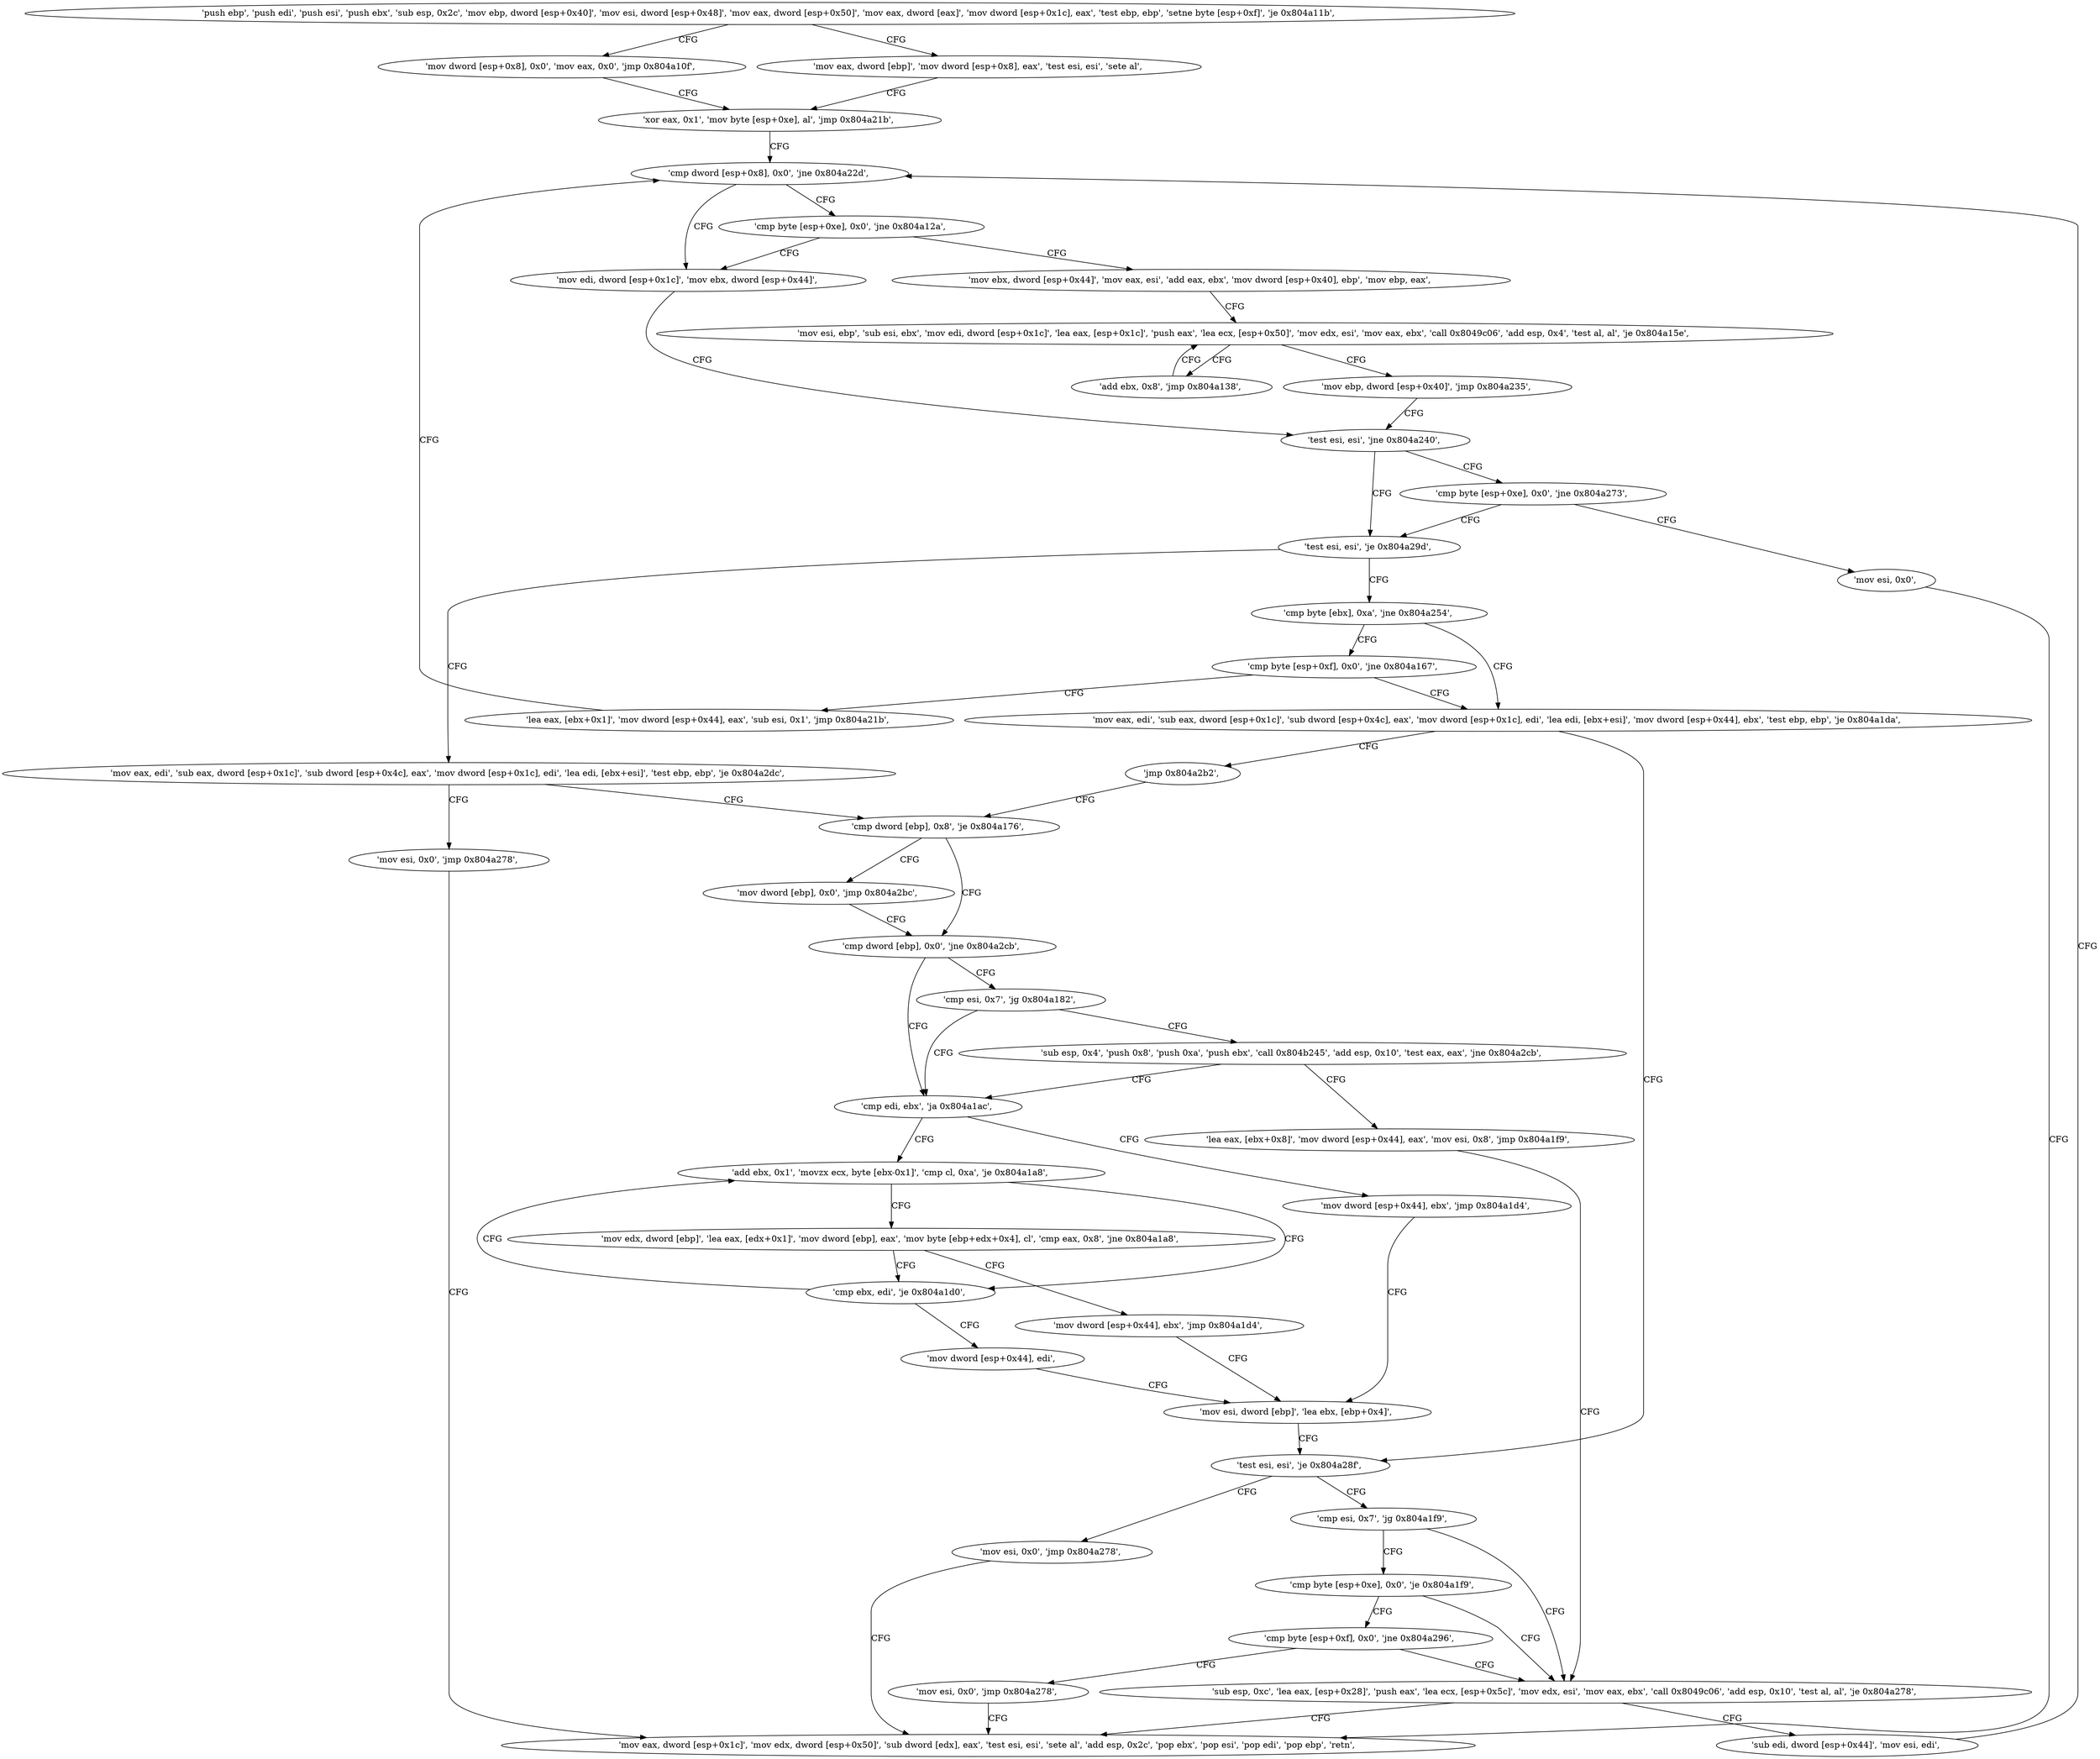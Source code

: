 digraph "func" {
"134521057" [label = "'push ebp', 'push edi', 'push esi', 'push ebx', 'sub esp, 0x2c', 'mov ebp, dword [esp+0x40]', 'mov esi, dword [esp+0x48]', 'mov eax, dword [esp+0x50]', 'mov eax, dword [eax]', 'mov dword [esp+0x1c], eax', 'test ebp, ebp', 'setne byte [esp+0xf]', 'je 0x804a11b', " ]
"134521115" [label = "'mov dword [esp+0x8], 0x0', 'mov eax, 0x0', 'jmp 0x804a10f', " ]
"134521091" [label = "'mov eax, dword [ebp]', 'mov dword [esp+0x8], eax', 'test esi, esi', 'sete al', " ]
"134521103" [label = "'xor eax, 0x1', 'mov byte [esp+0xe], al', 'jmp 0x804a21b', " ]
"134521371" [label = "'cmp dword [esp+0x8], 0x0', 'jne 0x804a22d', " ]
"134521389" [label = "'mov edi, dword [esp+0x1c]', 'mov ebx, dword [esp+0x44]', " ]
"134521378" [label = "'cmp byte [esp+0xe], 0x0', 'jne 0x804a12a', " ]
"134521397" [label = "'test esi, esi', 'jne 0x804a240', " ]
"134521130" [label = "'mov ebx, dword [esp+0x44]', 'mov eax, esi', 'add eax, ebx', 'mov dword [esp+0x40], ebp', 'mov ebp, eax', " ]
"134521408" [label = "'test esi, esi', 'je 0x804a29d', " ]
"134521501" [label = "'mov eax, edi', 'sub eax, dword [esp+0x1c]', 'sub dword [esp+0x4c], eax', 'mov dword [esp+0x1c], edi', 'lea edi, [ebx+esi]', 'test ebp, ebp', 'je 0x804a2dc', " ]
"134521412" [label = "'cmp byte [ebx], 0xa', 'jne 0x804a254', " ]
"134521401" [label = "'cmp byte [esp+0xe], 0x0', 'jne 0x804a273', " ]
"134521459" [label = "'mov esi, 0x0', " ]
"134521144" [label = "'mov esi, ebp', 'sub esi, ebx', 'mov edi, dword [esp+0x1c]', 'lea eax, [esp+0x1c]', 'push eax', 'lea ecx, [esp+0x50]', 'mov edx, esi', 'mov eax, ebx', 'call 0x8049c06', 'add esp, 0x4', 'test al, al', 'je 0x804a15e', " ]
"134521564" [label = "'mov esi, 0x0', 'jmp 0x804a278', " ]
"134521522" [label = "'cmp dword [ebp], 0x8', 'je 0x804a176', " ]
"134521428" [label = "'mov eax, edi', 'sub eax, dword [esp+0x1c]', 'sub dword [esp+0x4c], eax', 'mov dword [esp+0x1c], edi', 'lea edi, [ebx+esi]', 'mov dword [esp+0x44], ebx', 'test ebp, ebp', 'je 0x804a1da', " ]
"134521417" [label = "'cmp byte [esp+0xf], 0x0', 'jne 0x804a167', " ]
"134521464" [label = "'mov eax, dword [esp+0x1c]', 'mov edx, dword [esp+0x50]', 'sub dword [edx], eax', 'test esi, esi', 'sete al', 'add esp, 0x2c', 'pop ebx', 'pop esi', 'pop edi', 'pop ebp', 'retn', " ]
"134521182" [label = "'mov ebp, dword [esp+0x40]', 'jmp 0x804a235', " ]
"134521177" [label = "'add ebx, 0x8', 'jmp 0x804a138', " ]
"134521206" [label = "'mov dword [ebp], 0x0', 'jmp 0x804a2bc', " ]
"134521532" [label = "'cmp dword [ebp], 0x0', 'jne 0x804a2cb', " ]
"134521306" [label = "'test esi, esi', 'je 0x804a28f', " ]
"134521457" [label = "'jmp 0x804a2b2', " ]
"134521191" [label = "'lea eax, [ebx+0x1]', 'mov dword [esp+0x44], eax', 'sub esi, 0x1', 'jmp 0x804a21b', " ]
"134521547" [label = "'cmp edi, ebx', 'ja 0x804a1ac', " ]
"134521538" [label = "'cmp esi, 0x7', 'jg 0x804a182', " ]
"134521487" [label = "'mov esi, 0x0', 'jmp 0x804a278', " ]
"134521314" [label = "'cmp esi, 0x7', 'jg 0x804a1f9', " ]
"134521260" [label = "'add ebx, 0x1', 'movzx ecx, byte [ebx-0x1]', 'cmp cl, 0xa', 'je 0x804a1a8', " ]
"134521555" [label = "'mov dword [esp+0x44], ebx', 'jmp 0x804a1d4', " ]
"134521218" [label = "'sub esp, 0x4', 'push 0x8', 'push 0xa', 'push ebx', 'call 0x804b245', 'add esp, 0x10', 'test eax, eax', 'jne 0x804a2cb', " ]
"134521337" [label = "'sub esp, 0xc', 'lea eax, [esp+0x28]', 'push eax', 'lea ecx, [esp+0x5c]', 'mov edx, esi', 'mov eax, ebx', 'call 0x8049c06', 'add esp, 0x10', 'test al, al', 'je 0x804a278', " ]
"134521319" [label = "'cmp byte [esp+0xe], 0x0', 'je 0x804a1f9', " ]
"134521256" [label = "'cmp ebx, edi', 'je 0x804a1d0', " ]
"134521272" [label = "'mov edx, dword [ebp]', 'lea eax, [edx+0x1]', 'mov dword [ebp], eax', 'mov byte [ebp+edx+0x4], cl', 'cmp eax, 0x8', 'jne 0x804a1a8', " ]
"134521300" [label = "'mov esi, dword [ebp]', 'lea ebx, [ebp+0x4]', " ]
"134521242" [label = "'lea eax, [ebx+0x8]', 'mov dword [esp+0x44], eax', 'mov esi, 0x8', 'jmp 0x804a1f9', " ]
"134521365" [label = "'sub edi, dword [esp+0x44]', 'mov esi, edi', " ]
"134521326" [label = "'cmp byte [esp+0xf], 0x0', 'jne 0x804a296', " ]
"134521296" [label = "'mov dword [esp+0x44], edi', " ]
"134521290" [label = "'mov dword [esp+0x44], ebx', 'jmp 0x804a1d4', " ]
"134521494" [label = "'mov esi, 0x0', 'jmp 0x804a278', " ]
"134521057" -> "134521115" [ label = "CFG" ]
"134521057" -> "134521091" [ label = "CFG" ]
"134521115" -> "134521103" [ label = "CFG" ]
"134521091" -> "134521103" [ label = "CFG" ]
"134521103" -> "134521371" [ label = "CFG" ]
"134521371" -> "134521389" [ label = "CFG" ]
"134521371" -> "134521378" [ label = "CFG" ]
"134521389" -> "134521397" [ label = "CFG" ]
"134521378" -> "134521130" [ label = "CFG" ]
"134521378" -> "134521389" [ label = "CFG" ]
"134521397" -> "134521408" [ label = "CFG" ]
"134521397" -> "134521401" [ label = "CFG" ]
"134521130" -> "134521144" [ label = "CFG" ]
"134521408" -> "134521501" [ label = "CFG" ]
"134521408" -> "134521412" [ label = "CFG" ]
"134521501" -> "134521564" [ label = "CFG" ]
"134521501" -> "134521522" [ label = "CFG" ]
"134521412" -> "134521428" [ label = "CFG" ]
"134521412" -> "134521417" [ label = "CFG" ]
"134521401" -> "134521459" [ label = "CFG" ]
"134521401" -> "134521408" [ label = "CFG" ]
"134521459" -> "134521464" [ label = "CFG" ]
"134521144" -> "134521182" [ label = "CFG" ]
"134521144" -> "134521177" [ label = "CFG" ]
"134521564" -> "134521464" [ label = "CFG" ]
"134521522" -> "134521206" [ label = "CFG" ]
"134521522" -> "134521532" [ label = "CFG" ]
"134521428" -> "134521306" [ label = "CFG" ]
"134521428" -> "134521457" [ label = "CFG" ]
"134521417" -> "134521191" [ label = "CFG" ]
"134521417" -> "134521428" [ label = "CFG" ]
"134521182" -> "134521397" [ label = "CFG" ]
"134521177" -> "134521144" [ label = "CFG" ]
"134521206" -> "134521532" [ label = "CFG" ]
"134521532" -> "134521547" [ label = "CFG" ]
"134521532" -> "134521538" [ label = "CFG" ]
"134521306" -> "134521487" [ label = "CFG" ]
"134521306" -> "134521314" [ label = "CFG" ]
"134521457" -> "134521522" [ label = "CFG" ]
"134521191" -> "134521371" [ label = "CFG" ]
"134521547" -> "134521260" [ label = "CFG" ]
"134521547" -> "134521555" [ label = "CFG" ]
"134521538" -> "134521218" [ label = "CFG" ]
"134521538" -> "134521547" [ label = "CFG" ]
"134521487" -> "134521464" [ label = "CFG" ]
"134521314" -> "134521337" [ label = "CFG" ]
"134521314" -> "134521319" [ label = "CFG" ]
"134521260" -> "134521256" [ label = "CFG" ]
"134521260" -> "134521272" [ label = "CFG" ]
"134521555" -> "134521300" [ label = "CFG" ]
"134521218" -> "134521547" [ label = "CFG" ]
"134521218" -> "134521242" [ label = "CFG" ]
"134521337" -> "134521464" [ label = "CFG" ]
"134521337" -> "134521365" [ label = "CFG" ]
"134521319" -> "134521337" [ label = "CFG" ]
"134521319" -> "134521326" [ label = "CFG" ]
"134521256" -> "134521296" [ label = "CFG" ]
"134521256" -> "134521260" [ label = "CFG" ]
"134521272" -> "134521256" [ label = "CFG" ]
"134521272" -> "134521290" [ label = "CFG" ]
"134521300" -> "134521306" [ label = "CFG" ]
"134521242" -> "134521337" [ label = "CFG" ]
"134521365" -> "134521371" [ label = "CFG" ]
"134521326" -> "134521494" [ label = "CFG" ]
"134521326" -> "134521337" [ label = "CFG" ]
"134521296" -> "134521300" [ label = "CFG" ]
"134521290" -> "134521300" [ label = "CFG" ]
"134521494" -> "134521464" [ label = "CFG" ]
}
